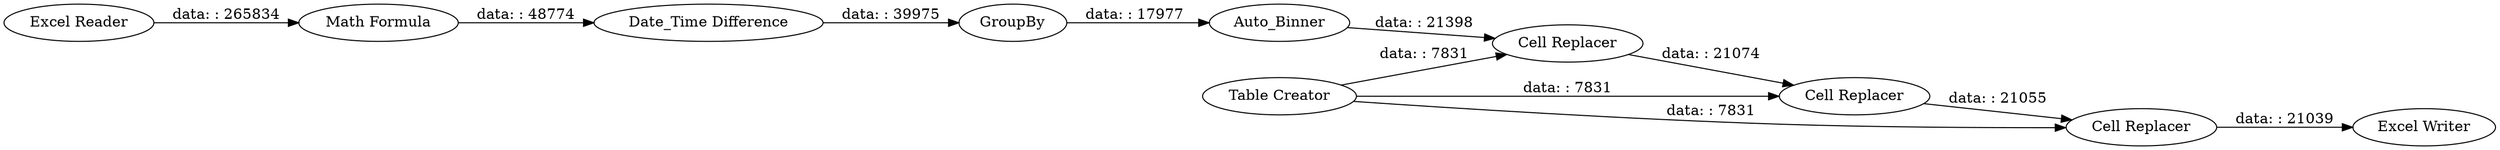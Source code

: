 digraph {
	"8331718932056118726_3" [label="Date_Time Difference"]
	"8331718932056118726_1" [label="Excel Reader"]
	"8331718932056118726_8" [label="Cell Replacer"]
	"8331718932056118726_10" [label="Excel Writer"]
	"8331718932056118726_5" [label=Auto_Binner]
	"8331718932056118726_4" [label=GroupBy]
	"8331718932056118726_9" [label="Cell Replacer"]
	"8331718932056118726_6" [label="Table Creator"]
	"8331718932056118726_7" [label="Cell Replacer"]
	"8331718932056118726_11" [label="Math Formula"]
	"8331718932056118726_7" -> "8331718932056118726_8" [label="data: : 21074"]
	"8331718932056118726_4" -> "8331718932056118726_5" [label="data: : 17977"]
	"8331718932056118726_6" -> "8331718932056118726_7" [label="data: : 7831"]
	"8331718932056118726_6" -> "8331718932056118726_8" [label="data: : 7831"]
	"8331718932056118726_8" -> "8331718932056118726_9" [label="data: : 21055"]
	"8331718932056118726_1" -> "8331718932056118726_11" [label="data: : 265834"]
	"8331718932056118726_11" -> "8331718932056118726_3" [label="data: : 48774"]
	"8331718932056118726_5" -> "8331718932056118726_7" [label="data: : 21398"]
	"8331718932056118726_6" -> "8331718932056118726_9" [label="data: : 7831"]
	"8331718932056118726_9" -> "8331718932056118726_10" [label="data: : 21039"]
	"8331718932056118726_3" -> "8331718932056118726_4" [label="data: : 39975"]
	rankdir=LR
}
